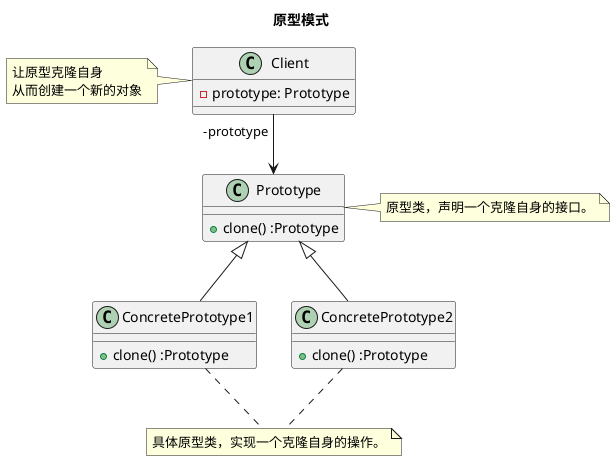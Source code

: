 @startuml

title <b>原型模式</b>

class Client {
  - prototype: Prototype
}
note left: 让原型克隆自身\n从而创建一个新的对象

class Prototype {
  + clone() :Prototype
}
note right: 原型类，声明一个克隆自身的接口。

class ConcretePrototype1 {
  + clone() :Prototype
}

class ConcretePrototype2 {
  + clone() :Prototype
}

Client "-prototype" --> Prototype

Prototype <|-- ConcretePrototype1
Prototype <|-- ConcretePrototype2

note "具体原型类，实现一个克隆自身的操作。" as cpn
ConcretePrototype1 .. cpn
ConcretePrototype2 .. cpn

@enduml
